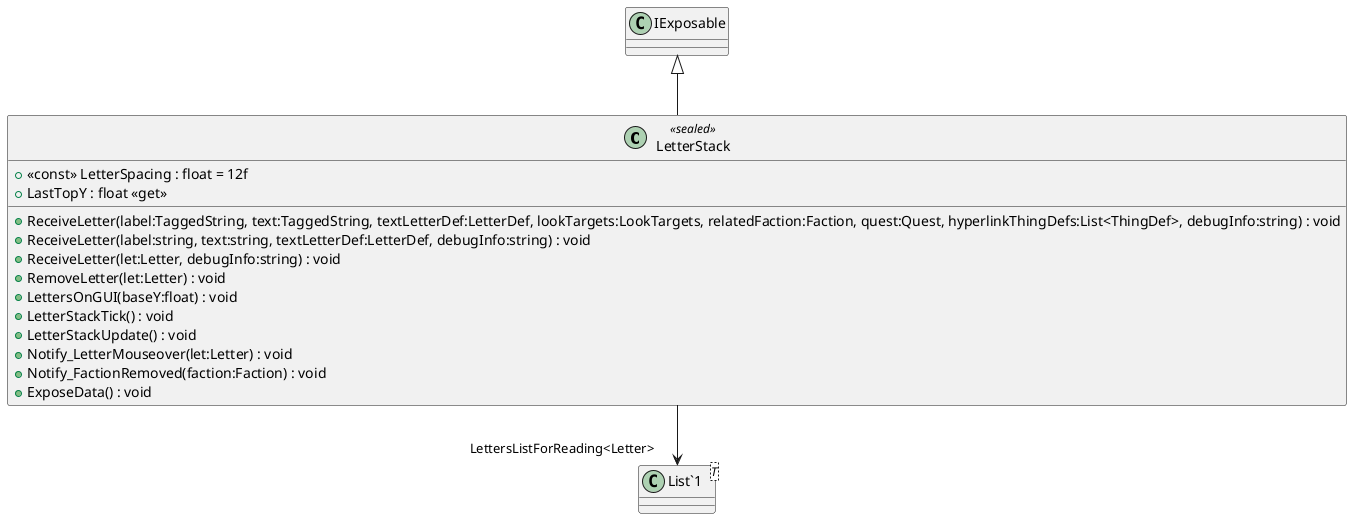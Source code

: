 @startuml
class LetterStack <<sealed>> {
    + <<const>> LetterSpacing : float = 12f
    + LastTopY : float <<get>>
    + ReceiveLetter(label:TaggedString, text:TaggedString, textLetterDef:LetterDef, lookTargets:LookTargets, relatedFaction:Faction, quest:Quest, hyperlinkThingDefs:List<ThingDef>, debugInfo:string) : void
    + ReceiveLetter(label:string, text:string, textLetterDef:LetterDef, debugInfo:string) : void
    + ReceiveLetter(let:Letter, debugInfo:string) : void
    + RemoveLetter(let:Letter) : void
    + LettersOnGUI(baseY:float) : void
    + LetterStackTick() : void
    + LetterStackUpdate() : void
    + Notify_LetterMouseover(let:Letter) : void
    + Notify_FactionRemoved(faction:Faction) : void
    + ExposeData() : void
}
class "List`1"<T> {
}
IExposable <|-- LetterStack
LetterStack --> "LettersListForReading<Letter>" "List`1"
@enduml

